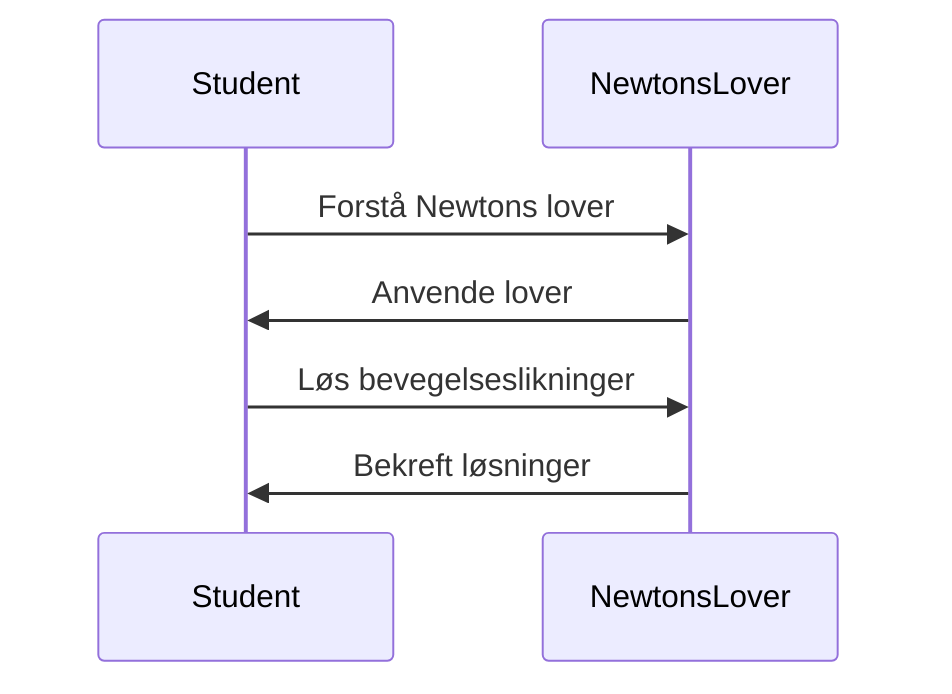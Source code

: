 sequenceDiagram
  participant Student
  participant NewtonsLover
  Student->>NewtonsLover: Forstå Newtons lover
  NewtonsLover->>Student: Anvende lover
  Student->>NewtonsLover: Løs bevegelseslikninger
  NewtonsLover->>Student: Bekreft løsninger